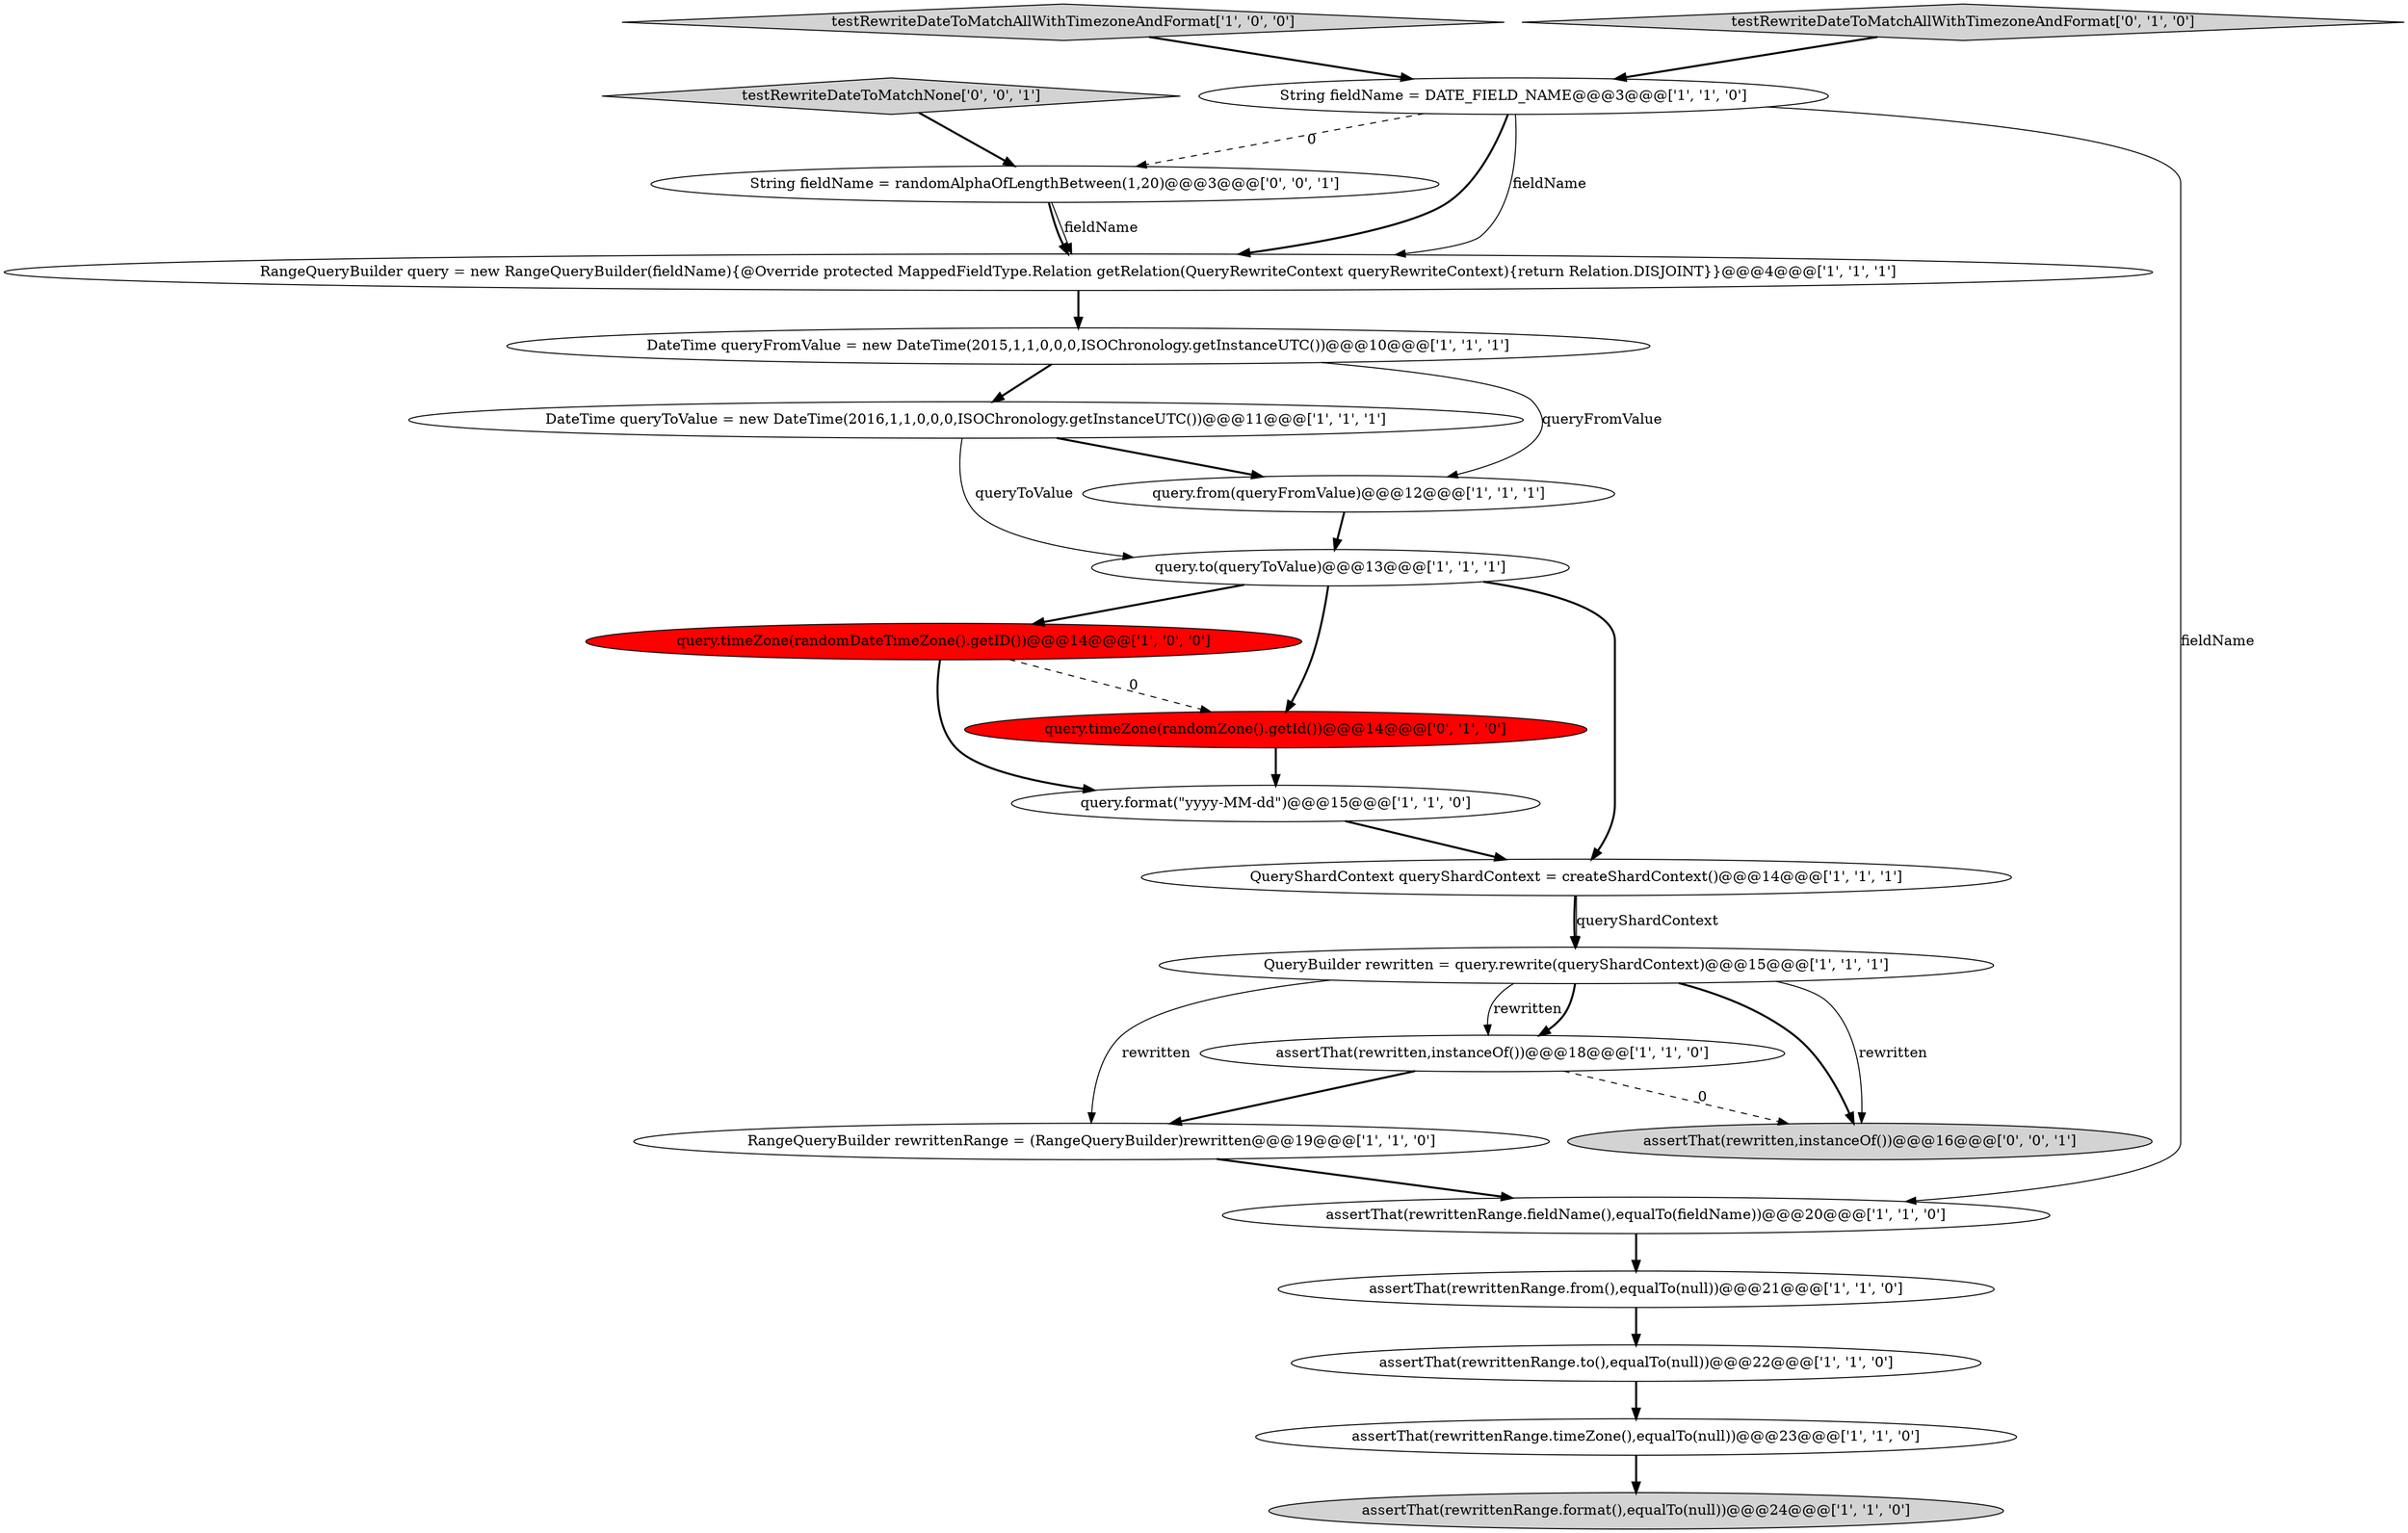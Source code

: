 digraph {
22 [style = filled, label = "testRewriteDateToMatchNone['0', '0', '1']", fillcolor = lightgray, shape = diamond image = "AAA0AAABBB3BBB"];
10 [style = filled, label = "DateTime queryToValue = new DateTime(2016,1,1,0,0,0,ISOChronology.getInstanceUTC())@@@11@@@['1', '1', '1']", fillcolor = white, shape = ellipse image = "AAA0AAABBB1BBB"];
8 [style = filled, label = "assertThat(rewrittenRange.timeZone(),equalTo(null))@@@23@@@['1', '1', '0']", fillcolor = white, shape = ellipse image = "AAA0AAABBB1BBB"];
2 [style = filled, label = "QueryShardContext queryShardContext = createShardContext()@@@14@@@['1', '1', '1']", fillcolor = white, shape = ellipse image = "AAA0AAABBB1BBB"];
4 [style = filled, label = "query.format(\"yyyy-MM-dd\")@@@15@@@['1', '1', '0']", fillcolor = white, shape = ellipse image = "AAA0AAABBB1BBB"];
16 [style = filled, label = "testRewriteDateToMatchAllWithTimezoneAndFormat['1', '0', '0']", fillcolor = lightgray, shape = diamond image = "AAA0AAABBB1BBB"];
21 [style = filled, label = "assertThat(rewritten,instanceOf())@@@16@@@['0', '0', '1']", fillcolor = lightgray, shape = ellipse image = "AAA0AAABBB3BBB"];
1 [style = filled, label = "query.from(queryFromValue)@@@12@@@['1', '1', '1']", fillcolor = white, shape = ellipse image = "AAA0AAABBB1BBB"];
5 [style = filled, label = "assertThat(rewrittenRange.fieldName(),equalTo(fieldName))@@@20@@@['1', '1', '0']", fillcolor = white, shape = ellipse image = "AAA0AAABBB1BBB"];
6 [style = filled, label = "assertThat(rewritten,instanceOf())@@@18@@@['1', '1', '0']", fillcolor = white, shape = ellipse image = "AAA0AAABBB1BBB"];
19 [style = filled, label = "testRewriteDateToMatchAllWithTimezoneAndFormat['0', '1', '0']", fillcolor = lightgray, shape = diamond image = "AAA0AAABBB2BBB"];
14 [style = filled, label = "RangeQueryBuilder rewrittenRange = (RangeQueryBuilder)rewritten@@@19@@@['1', '1', '0']", fillcolor = white, shape = ellipse image = "AAA0AAABBB1BBB"];
3 [style = filled, label = "String fieldName = DATE_FIELD_NAME@@@3@@@['1', '1', '0']", fillcolor = white, shape = ellipse image = "AAA0AAABBB1BBB"];
9 [style = filled, label = "QueryBuilder rewritten = query.rewrite(queryShardContext)@@@15@@@['1', '1', '1']", fillcolor = white, shape = ellipse image = "AAA0AAABBB1BBB"];
12 [style = filled, label = "DateTime queryFromValue = new DateTime(2015,1,1,0,0,0,ISOChronology.getInstanceUTC())@@@10@@@['1', '1', '1']", fillcolor = white, shape = ellipse image = "AAA0AAABBB1BBB"];
15 [style = filled, label = "assertThat(rewrittenRange.to(),equalTo(null))@@@22@@@['1', '1', '0']", fillcolor = white, shape = ellipse image = "AAA0AAABBB1BBB"];
18 [style = filled, label = "query.timeZone(randomZone().getId())@@@14@@@['0', '1', '0']", fillcolor = red, shape = ellipse image = "AAA1AAABBB2BBB"];
0 [style = filled, label = "query.timeZone(randomDateTimeZone().getID())@@@14@@@['1', '0', '0']", fillcolor = red, shape = ellipse image = "AAA1AAABBB1BBB"];
17 [style = filled, label = "RangeQueryBuilder query = new RangeQueryBuilder(fieldName){@Override protected MappedFieldType.Relation getRelation(QueryRewriteContext queryRewriteContext){return Relation.DISJOINT}}@@@4@@@['1', '1', '1']", fillcolor = white, shape = ellipse image = "AAA0AAABBB1BBB"];
7 [style = filled, label = "assertThat(rewrittenRange.from(),equalTo(null))@@@21@@@['1', '1', '0']", fillcolor = white, shape = ellipse image = "AAA0AAABBB1BBB"];
20 [style = filled, label = "String fieldName = randomAlphaOfLengthBetween(1,20)@@@3@@@['0', '0', '1']", fillcolor = white, shape = ellipse image = "AAA0AAABBB3BBB"];
13 [style = filled, label = "assertThat(rewrittenRange.format(),equalTo(null))@@@24@@@['1', '1', '0']", fillcolor = lightgray, shape = ellipse image = "AAA0AAABBB1BBB"];
11 [style = filled, label = "query.to(queryToValue)@@@13@@@['1', '1', '1']", fillcolor = white, shape = ellipse image = "AAA0AAABBB1BBB"];
16->3 [style = bold, label=""];
6->21 [style = dashed, label="0"];
20->17 [style = bold, label=""];
3->5 [style = solid, label="fieldName"];
9->6 [style = solid, label="rewritten"];
3->17 [style = solid, label="fieldName"];
4->2 [style = bold, label=""];
2->9 [style = bold, label=""];
11->2 [style = bold, label=""];
11->18 [style = bold, label=""];
9->6 [style = bold, label=""];
1->11 [style = bold, label=""];
6->14 [style = bold, label=""];
17->12 [style = bold, label=""];
12->10 [style = bold, label=""];
11->0 [style = bold, label=""];
18->4 [style = bold, label=""];
22->20 [style = bold, label=""];
0->4 [style = bold, label=""];
2->9 [style = solid, label="queryShardContext"];
3->20 [style = dashed, label="0"];
9->21 [style = solid, label="rewritten"];
9->21 [style = bold, label=""];
0->18 [style = dashed, label="0"];
12->1 [style = solid, label="queryFromValue"];
3->17 [style = bold, label=""];
5->7 [style = bold, label=""];
7->15 [style = bold, label=""];
9->14 [style = solid, label="rewritten"];
20->17 [style = solid, label="fieldName"];
10->1 [style = bold, label=""];
19->3 [style = bold, label=""];
15->8 [style = bold, label=""];
10->11 [style = solid, label="queryToValue"];
8->13 [style = bold, label=""];
14->5 [style = bold, label=""];
}
